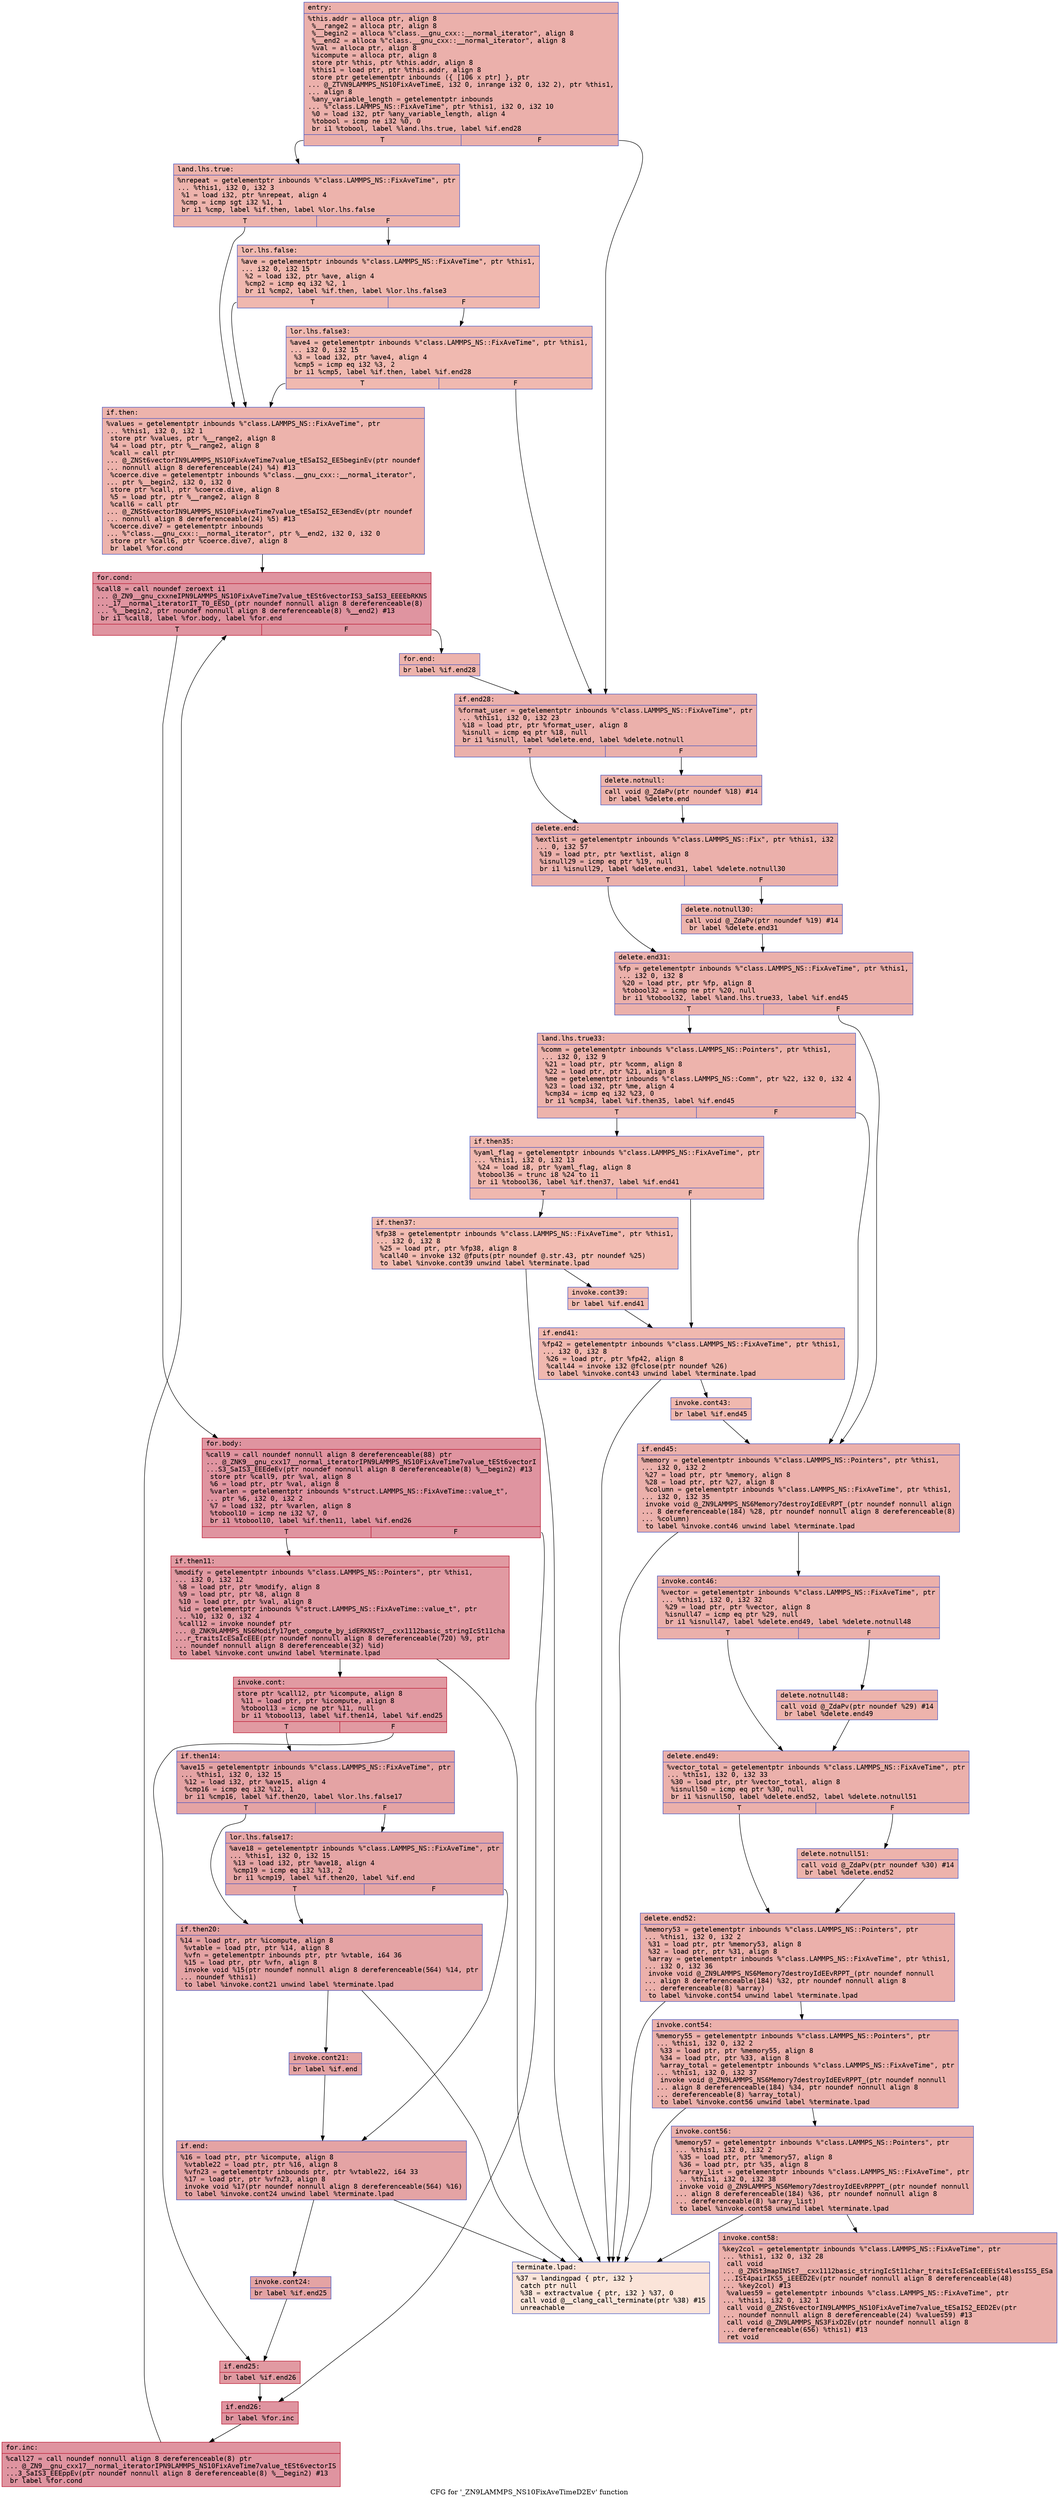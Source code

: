 digraph "CFG for '_ZN9LAMMPS_NS10FixAveTimeD2Ev' function" {
	label="CFG for '_ZN9LAMMPS_NS10FixAveTimeD2Ev' function";

	Node0x560f93a9a620 [shape=record,color="#3d50c3ff", style=filled, fillcolor="#d24b4070" fontname="Courier",label="{entry:\l|  %this.addr = alloca ptr, align 8\l  %__range2 = alloca ptr, align 8\l  %__begin2 = alloca %\"class.__gnu_cxx::__normal_iterator\", align 8\l  %__end2 = alloca %\"class.__gnu_cxx::__normal_iterator\", align 8\l  %val = alloca ptr, align 8\l  %icompute = alloca ptr, align 8\l  store ptr %this, ptr %this.addr, align 8\l  %this1 = load ptr, ptr %this.addr, align 8\l  store ptr getelementptr inbounds (\{ [106 x ptr] \}, ptr\l... @_ZTVN9LAMMPS_NS10FixAveTimeE, i32 0, inrange i32 0, i32 2), ptr %this1,\l... align 8\l  %any_variable_length = getelementptr inbounds\l... %\"class.LAMMPS_NS::FixAveTime\", ptr %this1, i32 0, i32 10\l  %0 = load i32, ptr %any_variable_length, align 4\l  %tobool = icmp ne i32 %0, 0\l  br i1 %tobool, label %land.lhs.true, label %if.end28\l|{<s0>T|<s1>F}}"];
	Node0x560f93a9a620:s0 -> Node0x560f93a9ad80[tooltip="entry -> land.lhs.true\nProbability 62.50%" ];
	Node0x560f93a9a620:s1 -> Node0x560f93a9add0[tooltip="entry -> if.end28\nProbability 37.50%" ];
	Node0x560f93a9ad80 [shape=record,color="#3d50c3ff", style=filled, fillcolor="#d6524470" fontname="Courier",label="{land.lhs.true:\l|  %nrepeat = getelementptr inbounds %\"class.LAMMPS_NS::FixAveTime\", ptr\l... %this1, i32 0, i32 3\l  %1 = load i32, ptr %nrepeat, align 4\l  %cmp = icmp sgt i32 %1, 1\l  br i1 %cmp, label %if.then, label %lor.lhs.false\l|{<s0>T|<s1>F}}"];
	Node0x560f93a9ad80:s0 -> Node0x560f93a9b280[tooltip="land.lhs.true -> if.then\nProbability 50.00%" ];
	Node0x560f93a9ad80:s1 -> Node0x560f93a9b2f0[tooltip="land.lhs.true -> lor.lhs.false\nProbability 50.00%" ];
	Node0x560f93a9b2f0 [shape=record,color="#3d50c3ff", style=filled, fillcolor="#dc5d4a70" fontname="Courier",label="{lor.lhs.false:\l|  %ave = getelementptr inbounds %\"class.LAMMPS_NS::FixAveTime\", ptr %this1,\l... i32 0, i32 15\l  %2 = load i32, ptr %ave, align 4\l  %cmp2 = icmp eq i32 %2, 1\l  br i1 %cmp2, label %if.then, label %lor.lhs.false3\l|{<s0>T|<s1>F}}"];
	Node0x560f93a9b2f0:s0 -> Node0x560f93a9b280[tooltip="lor.lhs.false -> if.then\nProbability 50.00%" ];
	Node0x560f93a9b2f0:s1 -> Node0x560f93a9b660[tooltip="lor.lhs.false -> lor.lhs.false3\nProbability 50.00%" ];
	Node0x560f93a9b660 [shape=record,color="#3d50c3ff", style=filled, fillcolor="#de614d70" fontname="Courier",label="{lor.lhs.false3:\l|  %ave4 = getelementptr inbounds %\"class.LAMMPS_NS::FixAveTime\", ptr %this1,\l... i32 0, i32 15\l  %3 = load i32, ptr %ave4, align 4\l  %cmp5 = icmp eq i32 %3, 2\l  br i1 %cmp5, label %if.then, label %if.end28\l|{<s0>T|<s1>F}}"];
	Node0x560f93a9b660:s0 -> Node0x560f93a9b280[tooltip="lor.lhs.false3 -> if.then\nProbability 50.00%" ];
	Node0x560f93a9b660:s1 -> Node0x560f93a9add0[tooltip="lor.lhs.false3 -> if.end28\nProbability 50.00%" ];
	Node0x560f93a9b280 [shape=record,color="#3d50c3ff", style=filled, fillcolor="#d6524470" fontname="Courier",label="{if.then:\l|  %values = getelementptr inbounds %\"class.LAMMPS_NS::FixAveTime\", ptr\l... %this1, i32 0, i32 1\l  store ptr %values, ptr %__range2, align 8\l  %4 = load ptr, ptr %__range2, align 8\l  %call = call ptr\l... @_ZNSt6vectorIN9LAMMPS_NS10FixAveTime7value_tESaIS2_EE5beginEv(ptr noundef\l... nonnull align 8 dereferenceable(24) %4) #13\l  %coerce.dive = getelementptr inbounds %\"class.__gnu_cxx::__normal_iterator\",\l... ptr %__begin2, i32 0, i32 0\l  store ptr %call, ptr %coerce.dive, align 8\l  %5 = load ptr, ptr %__range2, align 8\l  %call6 = call ptr\l... @_ZNSt6vectorIN9LAMMPS_NS10FixAveTime7value_tESaIS2_EE3endEv(ptr noundef\l... nonnull align 8 dereferenceable(24) %5) #13\l  %coerce.dive7 = getelementptr inbounds\l... %\"class.__gnu_cxx::__normal_iterator\", ptr %__end2, i32 0, i32 0\l  store ptr %call6, ptr %coerce.dive7, align 8\l  br label %for.cond\l}"];
	Node0x560f93a9b280 -> Node0x560f93a9bc50[tooltip="if.then -> for.cond\nProbability 100.00%" ];
	Node0x560f93a9bc50 [shape=record,color="#b70d28ff", style=filled, fillcolor="#b70d2870" fontname="Courier",label="{for.cond:\l|  %call8 = call noundef zeroext i1\l... @_ZN9__gnu_cxxneIPN9LAMMPS_NS10FixAveTime7value_tESt6vectorIS3_SaIS3_EEEEbRKNS\l..._17__normal_iteratorIT_T0_EESD_(ptr noundef nonnull align 8 dereferenceable(8)\l... %__begin2, ptr noundef nonnull align 8 dereferenceable(8) %__end2) #13\l  br i1 %call8, label %for.body, label %for.end\l|{<s0>T|<s1>F}}"];
	Node0x560f93a9bc50:s0 -> Node0x560f93a9c700[tooltip="for.cond -> for.body\nProbability 96.88%" ];
	Node0x560f93a9bc50:s1 -> Node0x560f93a9c780[tooltip="for.cond -> for.end\nProbability 3.12%" ];
	Node0x560f93a9c700 [shape=record,color="#b70d28ff", style=filled, fillcolor="#b70d2870" fontname="Courier",label="{for.body:\l|  %call9 = call noundef nonnull align 8 dereferenceable(88) ptr\l... @_ZNK9__gnu_cxx17__normal_iteratorIPN9LAMMPS_NS10FixAveTime7value_tESt6vectorI\l...S3_SaIS3_EEEdeEv(ptr noundef nonnull align 8 dereferenceable(8) %__begin2) #13\l  store ptr %call9, ptr %val, align 8\l  %6 = load ptr, ptr %val, align 8\l  %varlen = getelementptr inbounds %\"struct.LAMMPS_NS::FixAveTime::value_t\",\l... ptr %6, i32 0, i32 2\l  %7 = load i32, ptr %varlen, align 8\l  %tobool10 = icmp ne i32 %7, 0\l  br i1 %tobool10, label %if.then11, label %if.end26\l|{<s0>T|<s1>F}}"];
	Node0x560f93a9c700:s0 -> Node0x560f93a9ccd0[tooltip="for.body -> if.then11\nProbability 62.50%" ];
	Node0x560f93a9c700:s1 -> Node0x560f93a9cd50[tooltip="for.body -> if.end26\nProbability 37.50%" ];
	Node0x560f93a9ccd0 [shape=record,color="#b70d28ff", style=filled, fillcolor="#bb1b2c70" fontname="Courier",label="{if.then11:\l|  %modify = getelementptr inbounds %\"class.LAMMPS_NS::Pointers\", ptr %this1,\l... i32 0, i32 12\l  %8 = load ptr, ptr %modify, align 8\l  %9 = load ptr, ptr %8, align 8\l  %10 = load ptr, ptr %val, align 8\l  %id = getelementptr inbounds %\"struct.LAMMPS_NS::FixAveTime::value_t\", ptr\l... %10, i32 0, i32 4\l  %call12 = invoke noundef ptr\l... @_ZNK9LAMMPS_NS6Modify17get_compute_by_idERKNSt7__cxx1112basic_stringIcSt11cha\l...r_traitsIcESaIcEEE(ptr noundef nonnull align 8 dereferenceable(720) %9, ptr\l... noundef nonnull align 8 dereferenceable(32) %id)\l          to label %invoke.cont unwind label %terminate.lpad\l}"];
	Node0x560f93a9ccd0 -> Node0x560f93a9d220[tooltip="if.then11 -> invoke.cont\nProbability 100.00%" ];
	Node0x560f93a9ccd0 -> Node0x560f93a9d2a0[tooltip="if.then11 -> terminate.lpad\nProbability 0.00%" ];
	Node0x560f93a9d220 [shape=record,color="#b70d28ff", style=filled, fillcolor="#bb1b2c70" fontname="Courier",label="{invoke.cont:\l|  store ptr %call12, ptr %icompute, align 8\l  %11 = load ptr, ptr %icompute, align 8\l  %tobool13 = icmp ne ptr %11, null\l  br i1 %tobool13, label %if.then14, label %if.end25\l|{<s0>T|<s1>F}}"];
	Node0x560f93a9d220:s0 -> Node0x560f93a9d6f0[tooltip="invoke.cont -> if.then14\nProbability 62.50%" ];
	Node0x560f93a9d220:s1 -> Node0x560f93a9d770[tooltip="invoke.cont -> if.end25\nProbability 37.50%" ];
	Node0x560f93a9d6f0 [shape=record,color="#3d50c3ff", style=filled, fillcolor="#c32e3170" fontname="Courier",label="{if.then14:\l|  %ave15 = getelementptr inbounds %\"class.LAMMPS_NS::FixAveTime\", ptr\l... %this1, i32 0, i32 15\l  %12 = load i32, ptr %ave15, align 4\l  %cmp16 = icmp eq i32 %12, 1\l  br i1 %cmp16, label %if.then20, label %lor.lhs.false17\l|{<s0>T|<s1>F}}"];
	Node0x560f93a9d6f0:s0 -> Node0x560f93a9daf0[tooltip="if.then14 -> if.then20\nProbability 50.00%" ];
	Node0x560f93a9d6f0:s1 -> Node0x560f93a9db70[tooltip="if.then14 -> lor.lhs.false17\nProbability 50.00%" ];
	Node0x560f93a9db70 [shape=record,color="#3d50c3ff", style=filled, fillcolor="#c5333470" fontname="Courier",label="{lor.lhs.false17:\l|  %ave18 = getelementptr inbounds %\"class.LAMMPS_NS::FixAveTime\", ptr\l... %this1, i32 0, i32 15\l  %13 = load i32, ptr %ave18, align 4\l  %cmp19 = icmp eq i32 %13, 2\l  br i1 %cmp19, label %if.then20, label %if.end\l|{<s0>T|<s1>F}}"];
	Node0x560f93a9db70:s0 -> Node0x560f93a9daf0[tooltip="lor.lhs.false17 -> if.then20\nProbability 50.00%" ];
	Node0x560f93a9db70:s1 -> Node0x560f93a9bff0[tooltip="lor.lhs.false17 -> if.end\nProbability 50.00%" ];
	Node0x560f93a9daf0 [shape=record,color="#3d50c3ff", style=filled, fillcolor="#c32e3170" fontname="Courier",label="{if.then20:\l|  %14 = load ptr, ptr %icompute, align 8\l  %vtable = load ptr, ptr %14, align 8\l  %vfn = getelementptr inbounds ptr, ptr %vtable, i64 36\l  %15 = load ptr, ptr %vfn, align 8\l  invoke void %15(ptr noundef nonnull align 8 dereferenceable(564) %14, ptr\l... noundef %this1)\l          to label %invoke.cont21 unwind label %terminate.lpad\l}"];
	Node0x560f93a9daf0 -> Node0x560f93a9c190[tooltip="if.then20 -> invoke.cont21\nProbability 100.00%" ];
	Node0x560f93a9daf0 -> Node0x560f93a9d2a0[tooltip="if.then20 -> terminate.lpad\nProbability 0.00%" ];
	Node0x560f93a9c190 [shape=record,color="#3d50c3ff", style=filled, fillcolor="#c32e3170" fontname="Courier",label="{invoke.cont21:\l|  br label %if.end\l}"];
	Node0x560f93a9c190 -> Node0x560f93a9bff0[tooltip="invoke.cont21 -> if.end\nProbability 100.00%" ];
	Node0x560f93a9bff0 [shape=record,color="#3d50c3ff", style=filled, fillcolor="#c32e3170" fontname="Courier",label="{if.end:\l|  %16 = load ptr, ptr %icompute, align 8\l  %vtable22 = load ptr, ptr %16, align 8\l  %vfn23 = getelementptr inbounds ptr, ptr %vtable22, i64 33\l  %17 = load ptr, ptr %vfn23, align 8\l  invoke void %17(ptr noundef nonnull align 8 dereferenceable(564) %16)\l          to label %invoke.cont24 unwind label %terminate.lpad\l}"];
	Node0x560f93a9bff0 -> Node0x560f93a9ea50[tooltip="if.end -> invoke.cont24\nProbability 100.00%" ];
	Node0x560f93a9bff0 -> Node0x560f93a9d2a0[tooltip="if.end -> terminate.lpad\nProbability 0.00%" ];
	Node0x560f93a9ea50 [shape=record,color="#3d50c3ff", style=filled, fillcolor="#c32e3170" fontname="Courier",label="{invoke.cont24:\l|  br label %if.end25\l}"];
	Node0x560f93a9ea50 -> Node0x560f93a9d770[tooltip="invoke.cont24 -> if.end25\nProbability 100.00%" ];
	Node0x560f93a9d770 [shape=record,color="#b70d28ff", style=filled, fillcolor="#bb1b2c70" fontname="Courier",label="{if.end25:\l|  br label %if.end26\l}"];
	Node0x560f93a9d770 -> Node0x560f93a9cd50[tooltip="if.end25 -> if.end26\nProbability 100.00%" ];
	Node0x560f93a9cd50 [shape=record,color="#b70d28ff", style=filled, fillcolor="#b70d2870" fontname="Courier",label="{if.end26:\l|  br label %for.inc\l}"];
	Node0x560f93a9cd50 -> Node0x560f93a9eb90[tooltip="if.end26 -> for.inc\nProbability 100.00%" ];
	Node0x560f93a9eb90 [shape=record,color="#b70d28ff", style=filled, fillcolor="#b70d2870" fontname="Courier",label="{for.inc:\l|  %call27 = call noundef nonnull align 8 dereferenceable(8) ptr\l... @_ZN9__gnu_cxx17__normal_iteratorIPN9LAMMPS_NS10FixAveTime7value_tESt6vectorIS\l...3_SaIS3_EEEppEv(ptr noundef nonnull align 8 dereferenceable(8) %__begin2) #13\l  br label %for.cond\l}"];
	Node0x560f93a9eb90 -> Node0x560f93a9bc50[tooltip="for.inc -> for.cond\nProbability 100.00%" ];
	Node0x560f93a9c780 [shape=record,color="#3d50c3ff", style=filled, fillcolor="#d6524470" fontname="Courier",label="{for.end:\l|  br label %if.end28\l}"];
	Node0x560f93a9c780 -> Node0x560f93a9add0[tooltip="for.end -> if.end28\nProbability 100.00%" ];
	Node0x560f93a9add0 [shape=record,color="#3d50c3ff", style=filled, fillcolor="#d24b4070" fontname="Courier",label="{if.end28:\l|  %format_user = getelementptr inbounds %\"class.LAMMPS_NS::FixAveTime\", ptr\l... %this1, i32 0, i32 23\l  %18 = load ptr, ptr %format_user, align 8\l  %isnull = icmp eq ptr %18, null\l  br i1 %isnull, label %delete.end, label %delete.notnull\l|{<s0>T|<s1>F}}"];
	Node0x560f93a9add0:s0 -> Node0x560f93a9f080[tooltip="if.end28 -> delete.end\nProbability 37.50%" ];
	Node0x560f93a9add0:s1 -> Node0x560f93a9f100[tooltip="if.end28 -> delete.notnull\nProbability 62.50%" ];
	Node0x560f93a9f100 [shape=record,color="#3d50c3ff", style=filled, fillcolor="#d6524470" fontname="Courier",label="{delete.notnull:\l|  call void @_ZdaPv(ptr noundef %18) #14\l  br label %delete.end\l}"];
	Node0x560f93a9f100 -> Node0x560f93a9f080[tooltip="delete.notnull -> delete.end\nProbability 100.00%" ];
	Node0x560f93a9f080 [shape=record,color="#3d50c3ff", style=filled, fillcolor="#d24b4070" fontname="Courier",label="{delete.end:\l|  %extlist = getelementptr inbounds %\"class.LAMMPS_NS::Fix\", ptr %this1, i32\l... 0, i32 57\l  %19 = load ptr, ptr %extlist, align 8\l  %isnull29 = icmp eq ptr %19, null\l  br i1 %isnull29, label %delete.end31, label %delete.notnull30\l|{<s0>T|<s1>F}}"];
	Node0x560f93a9f080:s0 -> Node0x560f93a9f5d0[tooltip="delete.end -> delete.end31\nProbability 37.50%" ];
	Node0x560f93a9f080:s1 -> Node0x560f93a9f680[tooltip="delete.end -> delete.notnull30\nProbability 62.50%" ];
	Node0x560f93a9f680 [shape=record,color="#3d50c3ff", style=filled, fillcolor="#d6524470" fontname="Courier",label="{delete.notnull30:\l|  call void @_ZdaPv(ptr noundef %19) #14\l  br label %delete.end31\l}"];
	Node0x560f93a9f680 -> Node0x560f93a9f5d0[tooltip="delete.notnull30 -> delete.end31\nProbability 100.00%" ];
	Node0x560f93a9f5d0 [shape=record,color="#3d50c3ff", style=filled, fillcolor="#d24b4070" fontname="Courier",label="{delete.end31:\l|  %fp = getelementptr inbounds %\"class.LAMMPS_NS::FixAveTime\", ptr %this1,\l... i32 0, i32 8\l  %20 = load ptr, ptr %fp, align 8\l  %tobool32 = icmp ne ptr %20, null\l  br i1 %tobool32, label %land.lhs.true33, label %if.end45\l|{<s0>T|<s1>F}}"];
	Node0x560f93a9f5d0:s0 -> Node0x560f93a9fb50[tooltip="delete.end31 -> land.lhs.true33\nProbability 62.50%" ];
	Node0x560f93a9f5d0:s1 -> Node0x560f93a9fba0[tooltip="delete.end31 -> if.end45\nProbability 37.50%" ];
	Node0x560f93a9fb50 [shape=record,color="#3d50c3ff", style=filled, fillcolor="#d6524470" fontname="Courier",label="{land.lhs.true33:\l|  %comm = getelementptr inbounds %\"class.LAMMPS_NS::Pointers\", ptr %this1,\l... i32 0, i32 9\l  %21 = load ptr, ptr %comm, align 8\l  %22 = load ptr, ptr %21, align 8\l  %me = getelementptr inbounds %\"class.LAMMPS_NS::Comm\", ptr %22, i32 0, i32 4\l  %23 = load i32, ptr %me, align 4\l  %cmp34 = icmp eq i32 %23, 0\l  br i1 %cmp34, label %if.then35, label %if.end45\l|{<s0>T|<s1>F}}"];
	Node0x560f93a9fb50:s0 -> Node0x560f93aa00f0[tooltip="land.lhs.true33 -> if.then35\nProbability 37.50%" ];
	Node0x560f93a9fb50:s1 -> Node0x560f93a9fba0[tooltip="land.lhs.true33 -> if.end45\nProbability 62.50%" ];
	Node0x560f93aa00f0 [shape=record,color="#3d50c3ff", style=filled, fillcolor="#dc5d4a70" fontname="Courier",label="{if.then35:\l|  %yaml_flag = getelementptr inbounds %\"class.LAMMPS_NS::FixAveTime\", ptr\l... %this1, i32 0, i32 13\l  %24 = load i8, ptr %yaml_flag, align 8\l  %tobool36 = trunc i8 %24 to i1\l  br i1 %tobool36, label %if.then37, label %if.end41\l|{<s0>T|<s1>F}}"];
	Node0x560f93aa00f0:s0 -> Node0x560f93aa0400[tooltip="if.then35 -> if.then37\nProbability 50.00%" ];
	Node0x560f93aa00f0:s1 -> Node0x560f93aa0480[tooltip="if.then35 -> if.end41\nProbability 50.00%" ];
	Node0x560f93aa0400 [shape=record,color="#3d50c3ff", style=filled, fillcolor="#e1675170" fontname="Courier",label="{if.then37:\l|  %fp38 = getelementptr inbounds %\"class.LAMMPS_NS::FixAveTime\", ptr %this1,\l... i32 0, i32 8\l  %25 = load ptr, ptr %fp38, align 8\l  %call40 = invoke i32 @fputs(ptr noundef @.str.43, ptr noundef %25)\l          to label %invoke.cont39 unwind label %terminate.lpad\l}"];
	Node0x560f93aa0400 -> Node0x560f93aa0710[tooltip="if.then37 -> invoke.cont39\nProbability 100.00%" ];
	Node0x560f93aa0400 -> Node0x560f93a9d2a0[tooltip="if.then37 -> terminate.lpad\nProbability 0.00%" ];
	Node0x560f93aa0710 [shape=record,color="#3d50c3ff", style=filled, fillcolor="#e1675170" fontname="Courier",label="{invoke.cont39:\l|  br label %if.end41\l}"];
	Node0x560f93aa0710 -> Node0x560f93aa0480[tooltip="invoke.cont39 -> if.end41\nProbability 100.00%" ];
	Node0x560f93aa0480 [shape=record,color="#3d50c3ff", style=filled, fillcolor="#dc5d4a70" fontname="Courier",label="{if.end41:\l|  %fp42 = getelementptr inbounds %\"class.LAMMPS_NS::FixAveTime\", ptr %this1,\l... i32 0, i32 8\l  %26 = load ptr, ptr %fp42, align 8\l  %call44 = invoke i32 @fclose(ptr noundef %26)\l          to label %invoke.cont43 unwind label %terminate.lpad\l}"];
	Node0x560f93aa0480 -> Node0x560f93aa0ad0[tooltip="if.end41 -> invoke.cont43\nProbability 100.00%" ];
	Node0x560f93aa0480 -> Node0x560f93a9d2a0[tooltip="if.end41 -> terminate.lpad\nProbability 0.00%" ];
	Node0x560f93aa0ad0 [shape=record,color="#3d50c3ff", style=filled, fillcolor="#dc5d4a70" fontname="Courier",label="{invoke.cont43:\l|  br label %if.end45\l}"];
	Node0x560f93aa0ad0 -> Node0x560f93a9fba0[tooltip="invoke.cont43 -> if.end45\nProbability 100.00%" ];
	Node0x560f93a9fba0 [shape=record,color="#3d50c3ff", style=filled, fillcolor="#d24b4070" fontname="Courier",label="{if.end45:\l|  %memory = getelementptr inbounds %\"class.LAMMPS_NS::Pointers\", ptr %this1,\l... i32 0, i32 2\l  %27 = load ptr, ptr %memory, align 8\l  %28 = load ptr, ptr %27, align 8\l  %column = getelementptr inbounds %\"class.LAMMPS_NS::FixAveTime\", ptr %this1,\l... i32 0, i32 35\l  invoke void @_ZN9LAMMPS_NS6Memory7destroyIdEEvRPT_(ptr noundef nonnull align\l... 8 dereferenceable(184) %28, ptr noundef nonnull align 8 dereferenceable(8)\l... %column)\l          to label %invoke.cont46 unwind label %terminate.lpad\l}"];
	Node0x560f93a9fba0 -> Node0x560f93aa0fa0[tooltip="if.end45 -> invoke.cont46\nProbability 100.00%" ];
	Node0x560f93a9fba0 -> Node0x560f93a9d2a0[tooltip="if.end45 -> terminate.lpad\nProbability 0.00%" ];
	Node0x560f93aa0fa0 [shape=record,color="#3d50c3ff", style=filled, fillcolor="#d24b4070" fontname="Courier",label="{invoke.cont46:\l|  %vector = getelementptr inbounds %\"class.LAMMPS_NS::FixAveTime\", ptr\l... %this1, i32 0, i32 32\l  %29 = load ptr, ptr %vector, align 8\l  %isnull47 = icmp eq ptr %29, null\l  br i1 %isnull47, label %delete.end49, label %delete.notnull48\l|{<s0>T|<s1>F}}"];
	Node0x560f93aa0fa0:s0 -> Node0x560f93aa1430[tooltip="invoke.cont46 -> delete.end49\nProbability 37.50%" ];
	Node0x560f93aa0fa0:s1 -> Node0x560f93aa14e0[tooltip="invoke.cont46 -> delete.notnull48\nProbability 62.50%" ];
	Node0x560f93aa14e0 [shape=record,color="#3d50c3ff", style=filled, fillcolor="#d6524470" fontname="Courier",label="{delete.notnull48:\l|  call void @_ZdaPv(ptr noundef %29) #14\l  br label %delete.end49\l}"];
	Node0x560f93aa14e0 -> Node0x560f93aa1430[tooltip="delete.notnull48 -> delete.end49\nProbability 100.00%" ];
	Node0x560f93aa1430 [shape=record,color="#3d50c3ff", style=filled, fillcolor="#d24b4070" fontname="Courier",label="{delete.end49:\l|  %vector_total = getelementptr inbounds %\"class.LAMMPS_NS::FixAveTime\", ptr\l... %this1, i32 0, i32 33\l  %30 = load ptr, ptr %vector_total, align 8\l  %isnull50 = icmp eq ptr %30, null\l  br i1 %isnull50, label %delete.end52, label %delete.notnull51\l|{<s0>T|<s1>F}}"];
	Node0x560f93aa1430:s0 -> Node0x560f93aa1990[tooltip="delete.end49 -> delete.end52\nProbability 37.50%" ];
	Node0x560f93aa1430:s1 -> Node0x560f93aa1a40[tooltip="delete.end49 -> delete.notnull51\nProbability 62.50%" ];
	Node0x560f93aa1a40 [shape=record,color="#3d50c3ff", style=filled, fillcolor="#d6524470" fontname="Courier",label="{delete.notnull51:\l|  call void @_ZdaPv(ptr noundef %30) #14\l  br label %delete.end52\l}"];
	Node0x560f93aa1a40 -> Node0x560f93aa1990[tooltip="delete.notnull51 -> delete.end52\nProbability 100.00%" ];
	Node0x560f93aa1990 [shape=record,color="#3d50c3ff", style=filled, fillcolor="#d24b4070" fontname="Courier",label="{delete.end52:\l|  %memory53 = getelementptr inbounds %\"class.LAMMPS_NS::Pointers\", ptr\l... %this1, i32 0, i32 2\l  %31 = load ptr, ptr %memory53, align 8\l  %32 = load ptr, ptr %31, align 8\l  %array = getelementptr inbounds %\"class.LAMMPS_NS::FixAveTime\", ptr %this1,\l... i32 0, i32 36\l  invoke void @_ZN9LAMMPS_NS6Memory7destroyIdEEvRPPT_(ptr noundef nonnull\l... align 8 dereferenceable(184) %32, ptr noundef nonnull align 8\l... dereferenceable(8) %array)\l          to label %invoke.cont54 unwind label %terminate.lpad\l}"];
	Node0x560f93aa1990 -> Node0x560f93a9dfd0[tooltip="delete.end52 -> invoke.cont54\nProbability 100.00%" ];
	Node0x560f93aa1990 -> Node0x560f93a9d2a0[tooltip="delete.end52 -> terminate.lpad\nProbability 0.00%" ];
	Node0x560f93a9dfd0 [shape=record,color="#3d50c3ff", style=filled, fillcolor="#d24b4070" fontname="Courier",label="{invoke.cont54:\l|  %memory55 = getelementptr inbounds %\"class.LAMMPS_NS::Pointers\", ptr\l... %this1, i32 0, i32 2\l  %33 = load ptr, ptr %memory55, align 8\l  %34 = load ptr, ptr %33, align 8\l  %array_total = getelementptr inbounds %\"class.LAMMPS_NS::FixAveTime\", ptr\l... %this1, i32 0, i32 37\l  invoke void @_ZN9LAMMPS_NS6Memory7destroyIdEEvRPPT_(ptr noundef nonnull\l... align 8 dereferenceable(184) %34, ptr noundef nonnull align 8\l... dereferenceable(8) %array_total)\l          to label %invoke.cont56 unwind label %terminate.lpad\l}"];
	Node0x560f93a9dfd0 -> Node0x560f93aa2af0[tooltip="invoke.cont54 -> invoke.cont56\nProbability 100.00%" ];
	Node0x560f93a9dfd0 -> Node0x560f93a9d2a0[tooltip="invoke.cont54 -> terminate.lpad\nProbability 0.00%" ];
	Node0x560f93aa2af0 [shape=record,color="#3d50c3ff", style=filled, fillcolor="#d24b4070" fontname="Courier",label="{invoke.cont56:\l|  %memory57 = getelementptr inbounds %\"class.LAMMPS_NS::Pointers\", ptr\l... %this1, i32 0, i32 2\l  %35 = load ptr, ptr %memory57, align 8\l  %36 = load ptr, ptr %35, align 8\l  %array_list = getelementptr inbounds %\"class.LAMMPS_NS::FixAveTime\", ptr\l... %this1, i32 0, i32 38\l  invoke void @_ZN9LAMMPS_NS6Memory7destroyIdEEvRPPPT_(ptr noundef nonnull\l... align 8 dereferenceable(184) %36, ptr noundef nonnull align 8\l... dereferenceable(8) %array_list)\l          to label %invoke.cont58 unwind label %terminate.lpad\l}"];
	Node0x560f93aa2af0 -> Node0x560f93aa2fa0[tooltip="invoke.cont56 -> invoke.cont58\nProbability 100.00%" ];
	Node0x560f93aa2af0 -> Node0x560f93a9d2a0[tooltip="invoke.cont56 -> terminate.lpad\nProbability 0.00%" ];
	Node0x560f93aa2fa0 [shape=record,color="#3d50c3ff", style=filled, fillcolor="#d24b4070" fontname="Courier",label="{invoke.cont58:\l|  %key2col = getelementptr inbounds %\"class.LAMMPS_NS::FixAveTime\", ptr\l... %this1, i32 0, i32 28\l  call void\l... @_ZNSt3mapINSt7__cxx1112basic_stringIcSt11char_traitsIcESaIcEEEiSt4lessIS5_ESa\l...ISt4pairIKS5_iEEED2Ev(ptr noundef nonnull align 8 dereferenceable(48)\l... %key2col) #13\l  %values59 = getelementptr inbounds %\"class.LAMMPS_NS::FixAveTime\", ptr\l... %this1, i32 0, i32 1\l  call void @_ZNSt6vectorIN9LAMMPS_NS10FixAveTime7value_tESaIS2_EED2Ev(ptr\l... noundef nonnull align 8 dereferenceable(24) %values59) #13\l  call void @_ZN9LAMMPS_NS3FixD2Ev(ptr noundef nonnull align 8\l... dereferenceable(656) %this1) #13\l  ret void\l}"];
	Node0x560f93a9d2a0 [shape=record,color="#3d50c3ff", style=filled, fillcolor="#f5c1a970" fontname="Courier",label="{terminate.lpad:\l|  %37 = landingpad \{ ptr, i32 \}\l          catch ptr null\l  %38 = extractvalue \{ ptr, i32 \} %37, 0\l  call void @__clang_call_terminate(ptr %38) #15\l  unreachable\l}"];
}
